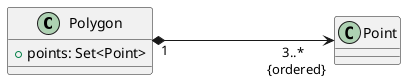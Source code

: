 @startuml q5
left to right direction
class Polygon{
    + points: Set<Point>
}
class Point

Polygon "1" *----> "3..* \n {ordered}" Point

@enduml